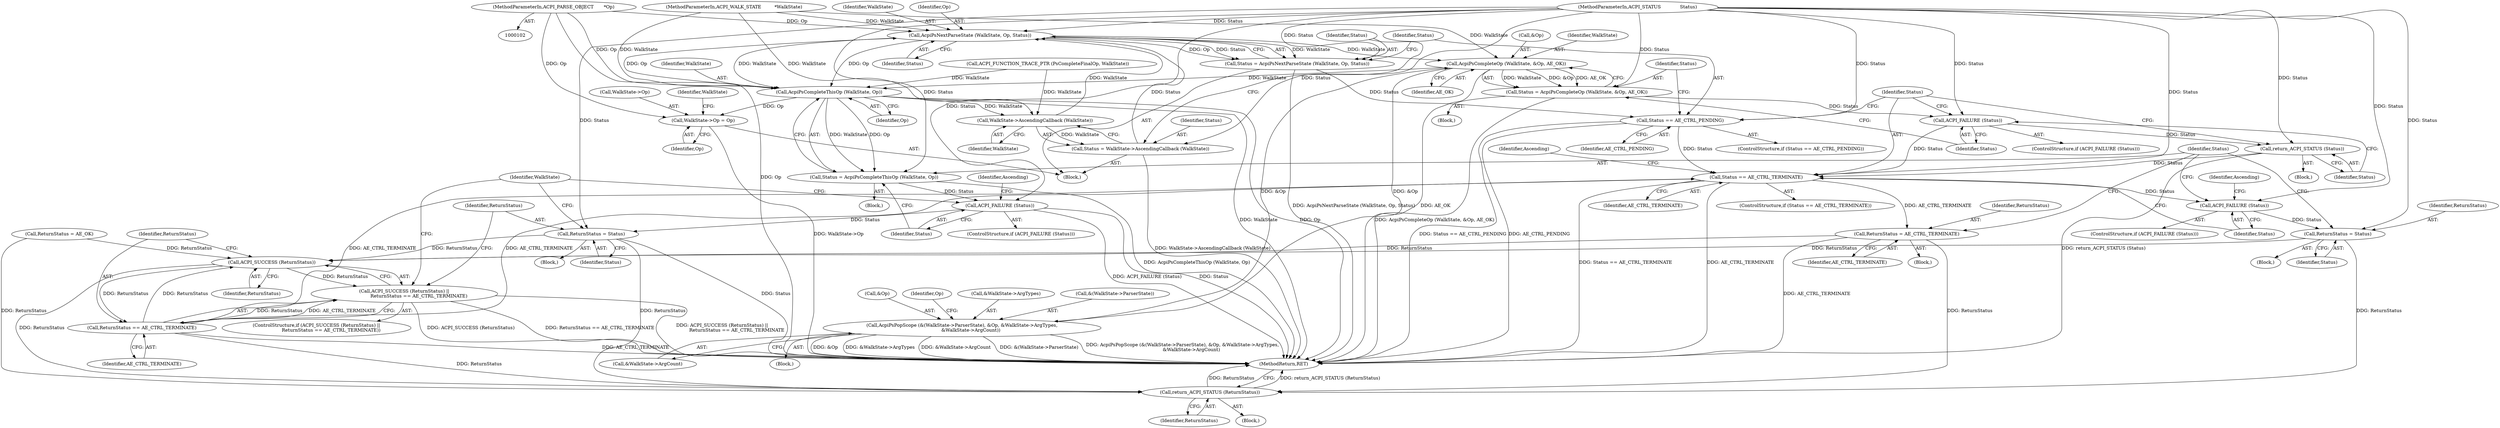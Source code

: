 digraph "0_acpica_4a0243ecb4c94e2d73510d096c5ea4d0711fc6c0@pointer" {
"1000104" [label="(MethodParameterIn,ACPI_PARSE_OBJECT       *Op)"];
"1000138" [label="(Call,WalkState->Op = Op)"];
"1000168" [label="(Call,AcpiPsNextParseState (WalkState, Op, Status))"];
"1000166" [label="(Call,Status = AcpiPsNextParseState (WalkState, Op, Status))"];
"1000173" [label="(Call,Status == AE_CTRL_PENDING)"];
"1000191" [label="(Call,Status == AE_CTRL_TERMINATE)"];
"1000198" [label="(Call,ReturnStatus = AE_CTRL_TERMINATE)"];
"1000226" [label="(Call,ACPI_SUCCESS (ReturnStatus))"];
"1000225" [label="(Call,ACPI_SUCCESS (ReturnStatus) ||\n                    ReturnStatus == AE_CTRL_TERMINATE)"];
"1000228" [label="(Call,ReturnStatus == AE_CTRL_TERMINATE)"];
"1000251" [label="(Call,return_ACPI_STATUS (ReturnStatus))"];
"1000203" [label="(Call,ACPI_FAILURE (Status))"];
"1000209" [label="(Call,ReturnStatus = Status)"];
"1000179" [label="(Call,AcpiPsCompleteOp (WalkState, &Op, AE_OK))"];
"1000177" [label="(Call,Status = AcpiPsCompleteOp (WalkState, &Op, AE_OK))"];
"1000185" [label="(Call,ACPI_FAILURE (Status))"];
"1000188" [label="(Call,return_ACPI_STATUS (Status))"];
"1000214" [label="(Call,AcpiPsCompleteThisOp (WalkState, Op))"];
"1000164" [label="(Call,WalkState->AscendingCallback (WalkState))"];
"1000162" [label="(Call,Status = WalkState->AscendingCallback (WalkState))"];
"1000212" [label="(Call,Status = AcpiPsCompleteThisOp (WalkState, Op))"];
"1000218" [label="(Call,ACPI_FAILURE (Status))"];
"1000232" [label="(Call,ReturnStatus = Status)"];
"1000235" [label="(Call,AcpiPsPopScope (&(WalkState->ParserState), &Op, &WalkState->ArgTypes,\n            &WalkState->ArgCount))"];
"1000222" [label="(Identifier,Ascending)"];
"1000188" [label="(Call,return_ACPI_STATUS (Status))"];
"1000240" [label="(Call,&Op)"];
"1000192" [label="(Identifier,Status)"];
"1000183" [label="(Identifier,AE_OK)"];
"1000205" [label="(Block,)"];
"1000219" [label="(Identifier,Status)"];
"1000199" [label="(Identifier,ReturnStatus)"];
"1000194" [label="(Block,)"];
"1000186" [label="(Identifier,Status)"];
"1000235" [label="(Call,AcpiPsPopScope (&(WalkState->ParserState), &Op, &WalkState->ArgTypes,\n            &WalkState->ArgCount))"];
"1000125" [label="(Block,)"];
"1000105" [label="(MethodParameterIn,ACPI_STATUS             Status)"];
"1000231" [label="(Block,)"];
"1000166" [label="(Call,Status = AcpiPsNextParseState (WalkState, Op, Status))"];
"1000202" [label="(ControlStructure,if (ACPI_FAILURE (Status)))"];
"1000128" [label="(Block,)"];
"1000227" [label="(Identifier,ReturnStatus)"];
"1000172" [label="(ControlStructure,if (Status == AE_CTRL_PENDING))"];
"1000211" [label="(Identifier,Status)"];
"1000230" [label="(Identifier,AE_CTRL_TERMINATE)"];
"1000250" [label="(Identifier,Op)"];
"1000232" [label="(Call,ReturnStatus = Status)"];
"1000180" [label="(Identifier,WalkState)"];
"1000200" [label="(Identifier,AE_CTRL_TERMINATE)"];
"1000246" [label="(Call,&WalkState->ArgCount)"];
"1000181" [label="(Call,&Op)"];
"1000185" [label="(Call,ACPI_FAILURE (Status))"];
"1000137" [label="(Block,)"];
"1000162" [label="(Call,Status = WalkState->AscendingCallback (WalkState))"];
"1000217" [label="(ControlStructure,if (ACPI_FAILURE (Status)))"];
"1000204" [label="(Identifier,Status)"];
"1000108" [label="(Call,ReturnStatus = AE_OK)"];
"1000165" [label="(Identifier,WalkState)"];
"1000215" [label="(Identifier,WalkState)"];
"1000104" [label="(MethodParameterIn,ACPI_PARSE_OBJECT       *Op)"];
"1000164" [label="(Call,WalkState->AscendingCallback (WalkState))"];
"1000171" [label="(Identifier,Status)"];
"1000163" [label="(Identifier,Status)"];
"1000177" [label="(Call,Status = AcpiPsCompleteOp (WalkState, &Op, AE_OK))"];
"1000216" [label="(Identifier,Op)"];
"1000242" [label="(Call,&WalkState->ArgTypes)"];
"1000233" [label="(Identifier,ReturnStatus)"];
"1000168" [label="(Call,AcpiPsNextParseState (WalkState, Op, Status))"];
"1000238" [label="(Identifier,WalkState)"];
"1000190" [label="(ControlStructure,if (Status == AE_CTRL_TERMINATE))"];
"1000170" [label="(Identifier,Op)"];
"1000174" [label="(Identifier,Status)"];
"1000193" [label="(Identifier,AE_CTRL_TERMINATE)"];
"1000178" [label="(Identifier,Status)"];
"1000138" [label="(Call,WalkState->Op = Op)"];
"1000142" [label="(Identifier,Op)"];
"1000169" [label="(Identifier,WalkState)"];
"1000251" [label="(Call,return_ACPI_STATUS (ReturnStatus))"];
"1000226" [label="(Call,ACPI_SUCCESS (ReturnStatus))"];
"1000115" [label="(Call,ACPI_FUNCTION_TRACE_PTR (PsCompleteFinalOp, WalkState))"];
"1000176" [label="(Block,)"];
"1000203" [label="(Call,ACPI_FAILURE (Status))"];
"1000210" [label="(Identifier,ReturnStatus)"];
"1000236" [label="(Call,&(WalkState->ParserState))"];
"1000139" [label="(Call,WalkState->Op)"];
"1000253" [label="(MethodReturn,RET)"];
"1000167" [label="(Identifier,Status)"];
"1000145" [label="(Identifier,WalkState)"];
"1000103" [label="(MethodParameterIn,ACPI_WALK_STATE         *WalkState)"];
"1000209" [label="(Call,ReturnStatus = Status)"];
"1000234" [label="(Identifier,Status)"];
"1000252" [label="(Identifier,ReturnStatus)"];
"1000187" [label="(Block,)"];
"1000212" [label="(Call,Status = AcpiPsCompleteThisOp (WalkState, Op))"];
"1000184" [label="(ControlStructure,if (ACPI_FAILURE (Status)))"];
"1000218" [label="(Call,ACPI_FAILURE (Status))"];
"1000207" [label="(Identifier,Ascending)"];
"1000214" [label="(Call,AcpiPsCompleteThisOp (WalkState, Op))"];
"1000229" [label="(Identifier,ReturnStatus)"];
"1000228" [label="(Call,ReturnStatus == AE_CTRL_TERMINATE)"];
"1000196" [label="(Identifier,Ascending)"];
"1000189" [label="(Identifier,Status)"];
"1000225" [label="(Call,ACPI_SUCCESS (ReturnStatus) ||\n                    ReturnStatus == AE_CTRL_TERMINATE)"];
"1000173" [label="(Call,Status == AE_CTRL_PENDING)"];
"1000106" [label="(Block,)"];
"1000224" [label="(ControlStructure,if (ACPI_SUCCESS (ReturnStatus) ||\n                    ReturnStatus == AE_CTRL_TERMINATE))"];
"1000198" [label="(Call,ReturnStatus = AE_CTRL_TERMINATE)"];
"1000191" [label="(Call,Status == AE_CTRL_TERMINATE)"];
"1000179" [label="(Call,AcpiPsCompleteOp (WalkState, &Op, AE_OK))"];
"1000175" [label="(Identifier,AE_CTRL_PENDING)"];
"1000213" [label="(Identifier,Status)"];
"1000104" -> "1000102"  [label="AST: "];
"1000104" -> "1000253"  [label="DDG: Op"];
"1000104" -> "1000138"  [label="DDG: Op"];
"1000104" -> "1000168"  [label="DDG: Op"];
"1000104" -> "1000214"  [label="DDG: Op"];
"1000138" -> "1000137"  [label="AST: "];
"1000138" -> "1000142"  [label="CFG: "];
"1000139" -> "1000138"  [label="AST: "];
"1000142" -> "1000138"  [label="AST: "];
"1000145" -> "1000138"  [label="CFG: "];
"1000138" -> "1000253"  [label="DDG: WalkState->Op"];
"1000214" -> "1000138"  [label="DDG: Op"];
"1000168" -> "1000166"  [label="AST: "];
"1000168" -> "1000171"  [label="CFG: "];
"1000169" -> "1000168"  [label="AST: "];
"1000170" -> "1000168"  [label="AST: "];
"1000171" -> "1000168"  [label="AST: "];
"1000166" -> "1000168"  [label="CFG: "];
"1000168" -> "1000166"  [label="DDG: WalkState"];
"1000168" -> "1000166"  [label="DDG: Op"];
"1000168" -> "1000166"  [label="DDG: Status"];
"1000164" -> "1000168"  [label="DDG: WalkState"];
"1000103" -> "1000168"  [label="DDG: WalkState"];
"1000214" -> "1000168"  [label="DDG: Op"];
"1000162" -> "1000168"  [label="DDG: Status"];
"1000105" -> "1000168"  [label="DDG: Status"];
"1000168" -> "1000179"  [label="DDG: WalkState"];
"1000168" -> "1000214"  [label="DDG: WalkState"];
"1000168" -> "1000214"  [label="DDG: Op"];
"1000166" -> "1000137"  [label="AST: "];
"1000167" -> "1000166"  [label="AST: "];
"1000174" -> "1000166"  [label="CFG: "];
"1000166" -> "1000253"  [label="DDG: AcpiPsNextParseState (WalkState, Op, Status)"];
"1000105" -> "1000166"  [label="DDG: Status"];
"1000166" -> "1000173"  [label="DDG: Status"];
"1000173" -> "1000172"  [label="AST: "];
"1000173" -> "1000175"  [label="CFG: "];
"1000174" -> "1000173"  [label="AST: "];
"1000175" -> "1000173"  [label="AST: "];
"1000178" -> "1000173"  [label="CFG: "];
"1000192" -> "1000173"  [label="CFG: "];
"1000173" -> "1000253"  [label="DDG: AE_CTRL_PENDING"];
"1000173" -> "1000253"  [label="DDG: Status == AE_CTRL_PENDING"];
"1000105" -> "1000173"  [label="DDG: Status"];
"1000173" -> "1000191"  [label="DDG: Status"];
"1000191" -> "1000190"  [label="AST: "];
"1000191" -> "1000193"  [label="CFG: "];
"1000192" -> "1000191"  [label="AST: "];
"1000193" -> "1000191"  [label="AST: "];
"1000196" -> "1000191"  [label="CFG: "];
"1000204" -> "1000191"  [label="CFG: "];
"1000191" -> "1000253"  [label="DDG: Status == AE_CTRL_TERMINATE"];
"1000191" -> "1000253"  [label="DDG: AE_CTRL_TERMINATE"];
"1000185" -> "1000191"  [label="DDG: Status"];
"1000188" -> "1000191"  [label="DDG: Status"];
"1000105" -> "1000191"  [label="DDG: Status"];
"1000228" -> "1000191"  [label="DDG: AE_CTRL_TERMINATE"];
"1000191" -> "1000198"  [label="DDG: AE_CTRL_TERMINATE"];
"1000191" -> "1000203"  [label="DDG: Status"];
"1000191" -> "1000228"  [label="DDG: AE_CTRL_TERMINATE"];
"1000198" -> "1000194"  [label="AST: "];
"1000198" -> "1000200"  [label="CFG: "];
"1000199" -> "1000198"  [label="AST: "];
"1000200" -> "1000198"  [label="AST: "];
"1000213" -> "1000198"  [label="CFG: "];
"1000198" -> "1000253"  [label="DDG: AE_CTRL_TERMINATE"];
"1000198" -> "1000226"  [label="DDG: ReturnStatus"];
"1000198" -> "1000251"  [label="DDG: ReturnStatus"];
"1000226" -> "1000225"  [label="AST: "];
"1000226" -> "1000227"  [label="CFG: "];
"1000227" -> "1000226"  [label="AST: "];
"1000229" -> "1000226"  [label="CFG: "];
"1000225" -> "1000226"  [label="CFG: "];
"1000226" -> "1000225"  [label="DDG: ReturnStatus"];
"1000228" -> "1000226"  [label="DDG: ReturnStatus"];
"1000108" -> "1000226"  [label="DDG: ReturnStatus"];
"1000209" -> "1000226"  [label="DDG: ReturnStatus"];
"1000232" -> "1000226"  [label="DDG: ReturnStatus"];
"1000226" -> "1000228"  [label="DDG: ReturnStatus"];
"1000226" -> "1000251"  [label="DDG: ReturnStatus"];
"1000225" -> "1000224"  [label="AST: "];
"1000225" -> "1000228"  [label="CFG: "];
"1000228" -> "1000225"  [label="AST: "];
"1000233" -> "1000225"  [label="CFG: "];
"1000238" -> "1000225"  [label="CFG: "];
"1000225" -> "1000253"  [label="DDG: ACPI_SUCCESS (ReturnStatus) ||\n                    ReturnStatus == AE_CTRL_TERMINATE"];
"1000225" -> "1000253"  [label="DDG: ACPI_SUCCESS (ReturnStatus)"];
"1000225" -> "1000253"  [label="DDG: ReturnStatus == AE_CTRL_TERMINATE"];
"1000228" -> "1000225"  [label="DDG: ReturnStatus"];
"1000228" -> "1000225"  [label="DDG: AE_CTRL_TERMINATE"];
"1000228" -> "1000230"  [label="CFG: "];
"1000229" -> "1000228"  [label="AST: "];
"1000230" -> "1000228"  [label="AST: "];
"1000228" -> "1000253"  [label="DDG: AE_CTRL_TERMINATE"];
"1000228" -> "1000251"  [label="DDG: ReturnStatus"];
"1000251" -> "1000106"  [label="AST: "];
"1000251" -> "1000252"  [label="CFG: "];
"1000252" -> "1000251"  [label="AST: "];
"1000253" -> "1000251"  [label="CFG: "];
"1000251" -> "1000253"  [label="DDG: return_ACPI_STATUS (ReturnStatus)"];
"1000251" -> "1000253"  [label="DDG: ReturnStatus"];
"1000108" -> "1000251"  [label="DDG: ReturnStatus"];
"1000209" -> "1000251"  [label="DDG: ReturnStatus"];
"1000232" -> "1000251"  [label="DDG: ReturnStatus"];
"1000203" -> "1000202"  [label="AST: "];
"1000203" -> "1000204"  [label="CFG: "];
"1000204" -> "1000203"  [label="AST: "];
"1000207" -> "1000203"  [label="CFG: "];
"1000213" -> "1000203"  [label="CFG: "];
"1000105" -> "1000203"  [label="DDG: Status"];
"1000203" -> "1000209"  [label="DDG: Status"];
"1000209" -> "1000205"  [label="AST: "];
"1000209" -> "1000211"  [label="CFG: "];
"1000210" -> "1000209"  [label="AST: "];
"1000211" -> "1000209"  [label="AST: "];
"1000213" -> "1000209"  [label="CFG: "];
"1000105" -> "1000209"  [label="DDG: Status"];
"1000179" -> "1000177"  [label="AST: "];
"1000179" -> "1000183"  [label="CFG: "];
"1000180" -> "1000179"  [label="AST: "];
"1000181" -> "1000179"  [label="AST: "];
"1000183" -> "1000179"  [label="AST: "];
"1000177" -> "1000179"  [label="CFG: "];
"1000179" -> "1000253"  [label="DDG: AE_OK"];
"1000179" -> "1000177"  [label="DDG: WalkState"];
"1000179" -> "1000177"  [label="DDG: &Op"];
"1000179" -> "1000177"  [label="DDG: AE_OK"];
"1000103" -> "1000179"  [label="DDG: WalkState"];
"1000235" -> "1000179"  [label="DDG: &Op"];
"1000179" -> "1000214"  [label="DDG: WalkState"];
"1000179" -> "1000235"  [label="DDG: &Op"];
"1000177" -> "1000176"  [label="AST: "];
"1000178" -> "1000177"  [label="AST: "];
"1000186" -> "1000177"  [label="CFG: "];
"1000177" -> "1000253"  [label="DDG: AcpiPsCompleteOp (WalkState, &Op, AE_OK)"];
"1000105" -> "1000177"  [label="DDG: Status"];
"1000177" -> "1000185"  [label="DDG: Status"];
"1000185" -> "1000184"  [label="AST: "];
"1000185" -> "1000186"  [label="CFG: "];
"1000186" -> "1000185"  [label="AST: "];
"1000189" -> "1000185"  [label="CFG: "];
"1000192" -> "1000185"  [label="CFG: "];
"1000105" -> "1000185"  [label="DDG: Status"];
"1000185" -> "1000188"  [label="DDG: Status"];
"1000188" -> "1000187"  [label="AST: "];
"1000188" -> "1000189"  [label="CFG: "];
"1000189" -> "1000188"  [label="AST: "];
"1000192" -> "1000188"  [label="CFG: "];
"1000188" -> "1000253"  [label="DDG: return_ACPI_STATUS (Status)"];
"1000105" -> "1000188"  [label="DDG: Status"];
"1000214" -> "1000212"  [label="AST: "];
"1000214" -> "1000216"  [label="CFG: "];
"1000215" -> "1000214"  [label="AST: "];
"1000216" -> "1000214"  [label="AST: "];
"1000212" -> "1000214"  [label="CFG: "];
"1000214" -> "1000253"  [label="DDG: Op"];
"1000214" -> "1000253"  [label="DDG: WalkState"];
"1000214" -> "1000164"  [label="DDG: WalkState"];
"1000214" -> "1000212"  [label="DDG: WalkState"];
"1000214" -> "1000212"  [label="DDG: Op"];
"1000115" -> "1000214"  [label="DDG: WalkState"];
"1000103" -> "1000214"  [label="DDG: WalkState"];
"1000164" -> "1000162"  [label="AST: "];
"1000164" -> "1000165"  [label="CFG: "];
"1000165" -> "1000164"  [label="AST: "];
"1000162" -> "1000164"  [label="CFG: "];
"1000164" -> "1000162"  [label="DDG: WalkState"];
"1000115" -> "1000164"  [label="DDG: WalkState"];
"1000103" -> "1000164"  [label="DDG: WalkState"];
"1000162" -> "1000137"  [label="AST: "];
"1000163" -> "1000162"  [label="AST: "];
"1000167" -> "1000162"  [label="CFG: "];
"1000162" -> "1000253"  [label="DDG: WalkState->AscendingCallback (WalkState)"];
"1000105" -> "1000162"  [label="DDG: Status"];
"1000212" -> "1000128"  [label="AST: "];
"1000213" -> "1000212"  [label="AST: "];
"1000219" -> "1000212"  [label="CFG: "];
"1000212" -> "1000253"  [label="DDG: AcpiPsCompleteThisOp (WalkState, Op)"];
"1000105" -> "1000212"  [label="DDG: Status"];
"1000212" -> "1000218"  [label="DDG: Status"];
"1000218" -> "1000217"  [label="AST: "];
"1000218" -> "1000219"  [label="CFG: "];
"1000219" -> "1000218"  [label="AST: "];
"1000222" -> "1000218"  [label="CFG: "];
"1000238" -> "1000218"  [label="CFG: "];
"1000218" -> "1000253"  [label="DDG: Status"];
"1000218" -> "1000253"  [label="DDG: ACPI_FAILURE (Status)"];
"1000105" -> "1000218"  [label="DDG: Status"];
"1000218" -> "1000232"  [label="DDG: Status"];
"1000232" -> "1000231"  [label="AST: "];
"1000232" -> "1000234"  [label="CFG: "];
"1000233" -> "1000232"  [label="AST: "];
"1000234" -> "1000232"  [label="AST: "];
"1000238" -> "1000232"  [label="CFG: "];
"1000232" -> "1000253"  [label="DDG: Status"];
"1000105" -> "1000232"  [label="DDG: Status"];
"1000235" -> "1000125"  [label="AST: "];
"1000235" -> "1000246"  [label="CFG: "];
"1000236" -> "1000235"  [label="AST: "];
"1000240" -> "1000235"  [label="AST: "];
"1000242" -> "1000235"  [label="AST: "];
"1000246" -> "1000235"  [label="AST: "];
"1000250" -> "1000235"  [label="CFG: "];
"1000235" -> "1000253"  [label="DDG: &(WalkState->ParserState)"];
"1000235" -> "1000253"  [label="DDG: AcpiPsPopScope (&(WalkState->ParserState), &Op, &WalkState->ArgTypes,\n            &WalkState->ArgCount)"];
"1000235" -> "1000253"  [label="DDG: &Op"];
"1000235" -> "1000253"  [label="DDG: &WalkState->ArgTypes"];
"1000235" -> "1000253"  [label="DDG: &WalkState->ArgCount"];
}
